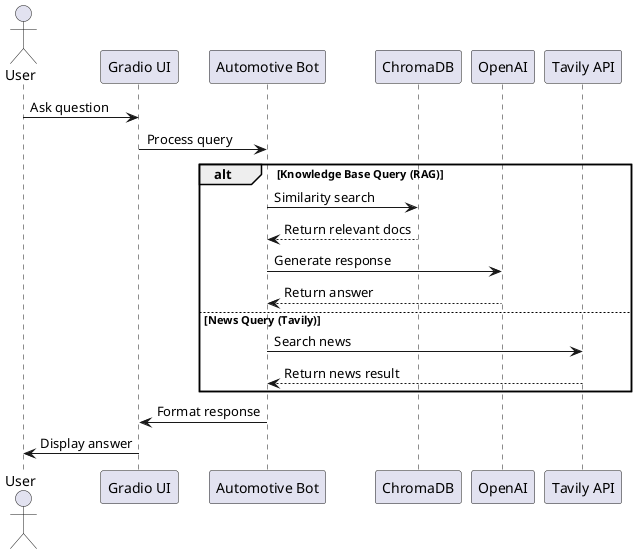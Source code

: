 @startuml
actor User

User -> "Gradio UI" : Ask question
"Gradio UI" -> "Automotive Bot" : Process query

alt Knowledge Base Query (RAG)
    "Automotive Bot" -> "ChromaDB" : Similarity search
    "ChromaDB" --> "Automotive Bot" : Return relevant docs
    "Automotive Bot" -> "OpenAI" : Generate response
    "OpenAI" --> "Automotive Bot" : Return answer
else News Query (Tavily)
    "Automotive Bot" -> "Tavily API" : Search news
    "Tavily API" --> "Automotive Bot" : Return news result
end

"Automotive Bot" -> "Gradio UI" : Format response
"Gradio UI" -> User : Display answer
@enduml